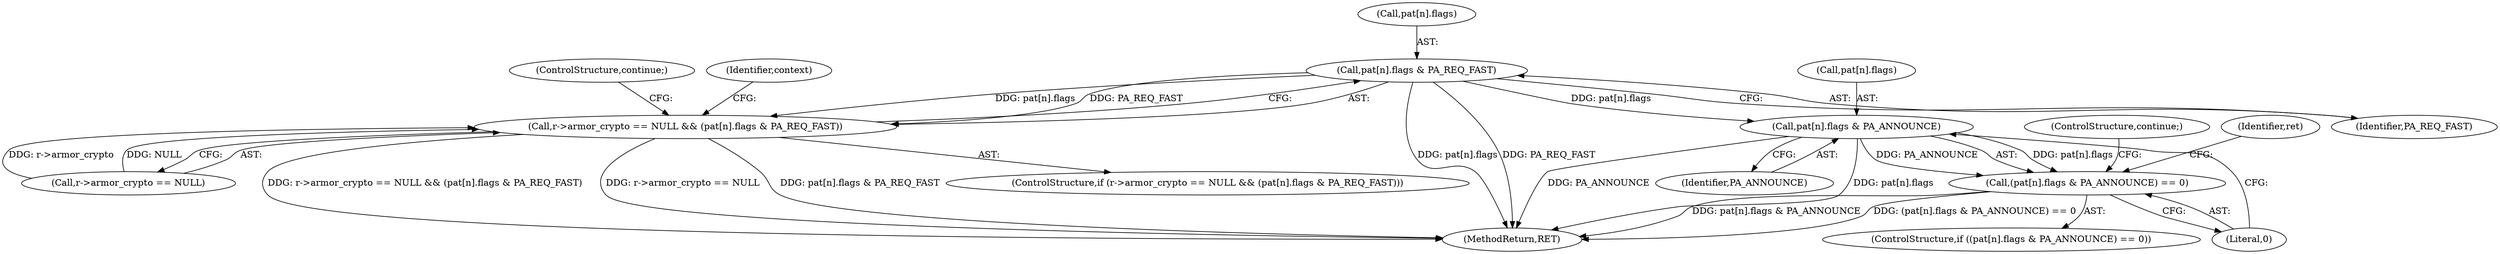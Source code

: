 digraph "0_heimdal_1a6a6e462dc2ac6111f9e02c6852ddec4849b887@array" {
"1000667" [label="(Call,pat[n].flags & PA_REQ_FAST)"];
"1000661" [label="(Call,r->armor_crypto == NULL && (pat[n].flags & PA_REQ_FAST))"];
"1000769" [label="(Call,pat[n].flags & PA_ANNOUNCE)"];
"1000768" [label="(Call,(pat[n].flags & PA_ANNOUNCE) == 0)"];
"1000668" [label="(Call,pat[n].flags)"];
"1000661" [label="(Call,r->armor_crypto == NULL && (pat[n].flags & PA_REQ_FAST))"];
"1000674" [label="(ControlStructure,continue;)"];
"1000770" [label="(Call,pat[n].flags)"];
"1002688" [label="(MethodReturn,RET)"];
"1000767" [label="(ControlStructure,if ((pat[n].flags & PA_ANNOUNCE) == 0))"];
"1000660" [label="(ControlStructure,if (r->armor_crypto == NULL && (pat[n].flags & PA_REQ_FAST)))"];
"1000676" [label="(Identifier,context)"];
"1000667" [label="(Call,pat[n].flags & PA_REQ_FAST)"];
"1000768" [label="(Call,(pat[n].flags & PA_ANNOUNCE) == 0)"];
"1000779" [label="(Identifier,ret)"];
"1000777" [label="(ControlStructure,continue;)"];
"1000775" [label="(Identifier,PA_ANNOUNCE)"];
"1000673" [label="(Identifier,PA_REQ_FAST)"];
"1000776" [label="(Literal,0)"];
"1000662" [label="(Call,r->armor_crypto == NULL)"];
"1000769" [label="(Call,pat[n].flags & PA_ANNOUNCE)"];
"1000667" -> "1000661"  [label="AST: "];
"1000667" -> "1000673"  [label="CFG: "];
"1000668" -> "1000667"  [label="AST: "];
"1000673" -> "1000667"  [label="AST: "];
"1000661" -> "1000667"  [label="CFG: "];
"1000667" -> "1002688"  [label="DDG: pat[n].flags"];
"1000667" -> "1002688"  [label="DDG: PA_REQ_FAST"];
"1000667" -> "1000661"  [label="DDG: pat[n].flags"];
"1000667" -> "1000661"  [label="DDG: PA_REQ_FAST"];
"1000667" -> "1000769"  [label="DDG: pat[n].flags"];
"1000661" -> "1000660"  [label="AST: "];
"1000661" -> "1000662"  [label="CFG: "];
"1000662" -> "1000661"  [label="AST: "];
"1000674" -> "1000661"  [label="CFG: "];
"1000676" -> "1000661"  [label="CFG: "];
"1000661" -> "1002688"  [label="DDG: r->armor_crypto == NULL && (pat[n].flags & PA_REQ_FAST)"];
"1000661" -> "1002688"  [label="DDG: r->armor_crypto == NULL"];
"1000661" -> "1002688"  [label="DDG: pat[n].flags & PA_REQ_FAST"];
"1000662" -> "1000661"  [label="DDG: r->armor_crypto"];
"1000662" -> "1000661"  [label="DDG: NULL"];
"1000769" -> "1000768"  [label="AST: "];
"1000769" -> "1000775"  [label="CFG: "];
"1000770" -> "1000769"  [label="AST: "];
"1000775" -> "1000769"  [label="AST: "];
"1000776" -> "1000769"  [label="CFG: "];
"1000769" -> "1002688"  [label="DDG: pat[n].flags"];
"1000769" -> "1002688"  [label="DDG: PA_ANNOUNCE"];
"1000769" -> "1000768"  [label="DDG: pat[n].flags"];
"1000769" -> "1000768"  [label="DDG: PA_ANNOUNCE"];
"1000768" -> "1000767"  [label="AST: "];
"1000768" -> "1000776"  [label="CFG: "];
"1000776" -> "1000768"  [label="AST: "];
"1000777" -> "1000768"  [label="CFG: "];
"1000779" -> "1000768"  [label="CFG: "];
"1000768" -> "1002688"  [label="DDG: pat[n].flags & PA_ANNOUNCE"];
"1000768" -> "1002688"  [label="DDG: (pat[n].flags & PA_ANNOUNCE) == 0"];
}
